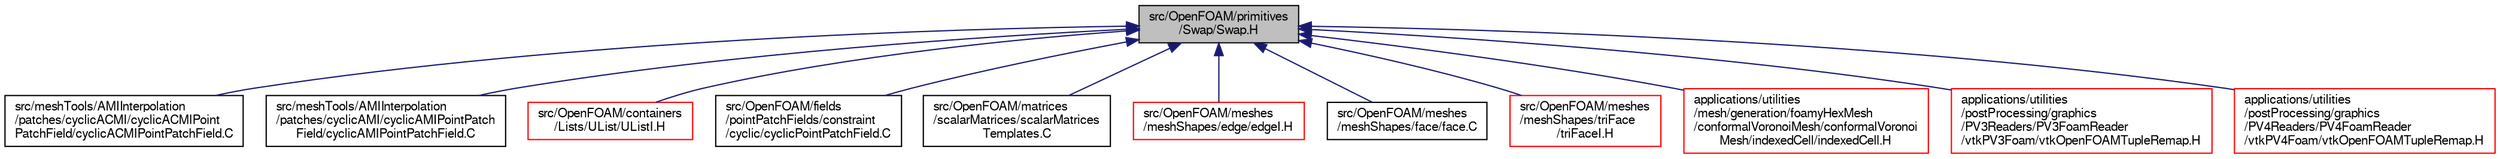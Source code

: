 digraph "src/OpenFOAM/primitives/Swap/Swap.H"
{
  bgcolor="transparent";
  edge [fontname="FreeSans",fontsize="10",labelfontname="FreeSans",labelfontsize="10"];
  node [fontname="FreeSans",fontsize="10",shape=record];
  Node1 [label="src/OpenFOAM/primitives\l/Swap/Swap.H",height=0.2,width=0.4,color="black", fillcolor="grey75", style="filled", fontcolor="black"];
  Node1 -> Node2 [dir="back",color="midnightblue",fontsize="10",style="solid",fontname="FreeSans"];
  Node2 [label="src/meshTools/AMIInterpolation\l/patches/cyclicACMI/cyclicACMIPoint\lPatchField/cyclicACMIPointPatchField.C",height=0.2,width=0.4,color="black",URL="$a07346.html"];
  Node1 -> Node3 [dir="back",color="midnightblue",fontsize="10",style="solid",fontname="FreeSans"];
  Node3 [label="src/meshTools/AMIInterpolation\l/patches/cyclicAMI/cyclicAMIPointPatch\lField/cyclicAMIPointPatchField.C",height=0.2,width=0.4,color="black",URL="$a07388.html"];
  Node1 -> Node4 [dir="back",color="midnightblue",fontsize="10",style="solid",fontname="FreeSans"];
  Node4 [label="src/OpenFOAM/containers\l/Lists/UList/UListI.H",height=0.2,width=0.4,color="red",URL="$a08762.html"];
  Node1 -> Node2716 [dir="back",color="midnightblue",fontsize="10",style="solid",fontname="FreeSans"];
  Node2716 [label="src/OpenFOAM/fields\l/pointPatchFields/constraint\l/cyclic/cyclicPointPatchField.C",height=0.2,width=0.4,color="black",URL="$a09965.html"];
  Node1 -> Node4640 [dir="back",color="midnightblue",fontsize="10",style="solid",fontname="FreeSans"];
  Node4640 [label="src/OpenFOAM/matrices\l/scalarMatrices/scalarMatrices\lTemplates.C",height=0.2,width=0.4,color="black",URL="$a11027.html"];
  Node1 -> Node5417 [dir="back",color="midnightblue",fontsize="10",style="solid",fontname="FreeSans"];
  Node5417 [label="src/OpenFOAM/meshes\l/meshShapes/edge/edgeI.H",height=0.2,width=0.4,color="red",URL="$a11303.html"];
  Node1 -> Node2950 [dir="back",color="midnightblue",fontsize="10",style="solid",fontname="FreeSans"];
  Node2950 [label="src/OpenFOAM/meshes\l/meshShapes/face/face.C",height=0.2,width=0.4,color="black",URL="$a11318.html"];
  Node1 -> Node3135 [dir="back",color="midnightblue",fontsize="10",style="solid",fontname="FreeSans"];
  Node3135 [label="src/OpenFOAM/meshes\l/meshShapes/triFace\l/triFaceI.H",height=0.2,width=0.4,color="red",URL="$a11369.html"];
  Node1 -> Node3084 [dir="back",color="midnightblue",fontsize="10",style="solid",fontname="FreeSans"];
  Node3084 [label="applications/utilities\l/mesh/generation/foamyHexMesh\l/conformalVoronoiMesh/conformalVoronoi\lMesh/indexedCell/indexedCell.H",height=0.2,width=0.4,color="red",URL="$a18224.html"];
  Node1 -> Node5418 [dir="back",color="midnightblue",fontsize="10",style="solid",fontname="FreeSans"];
  Node5418 [label="applications/utilities\l/postProcessing/graphics\l/PV3Readers/PV3FoamReader\l/vtkPV3Foam/vtkOpenFOAMTupleRemap.H",height=0.2,width=0.4,color="red",URL="$a38927.html"];
  Node1 -> Node5421 [dir="back",color="midnightblue",fontsize="10",style="solid",fontname="FreeSans"];
  Node5421 [label="applications/utilities\l/postProcessing/graphics\l/PV4Readers/PV4FoamReader\l/vtkPV4Foam/vtkOpenFOAMTupleRemap.H",height=0.2,width=0.4,color="red",URL="$a38930.html"];
}
